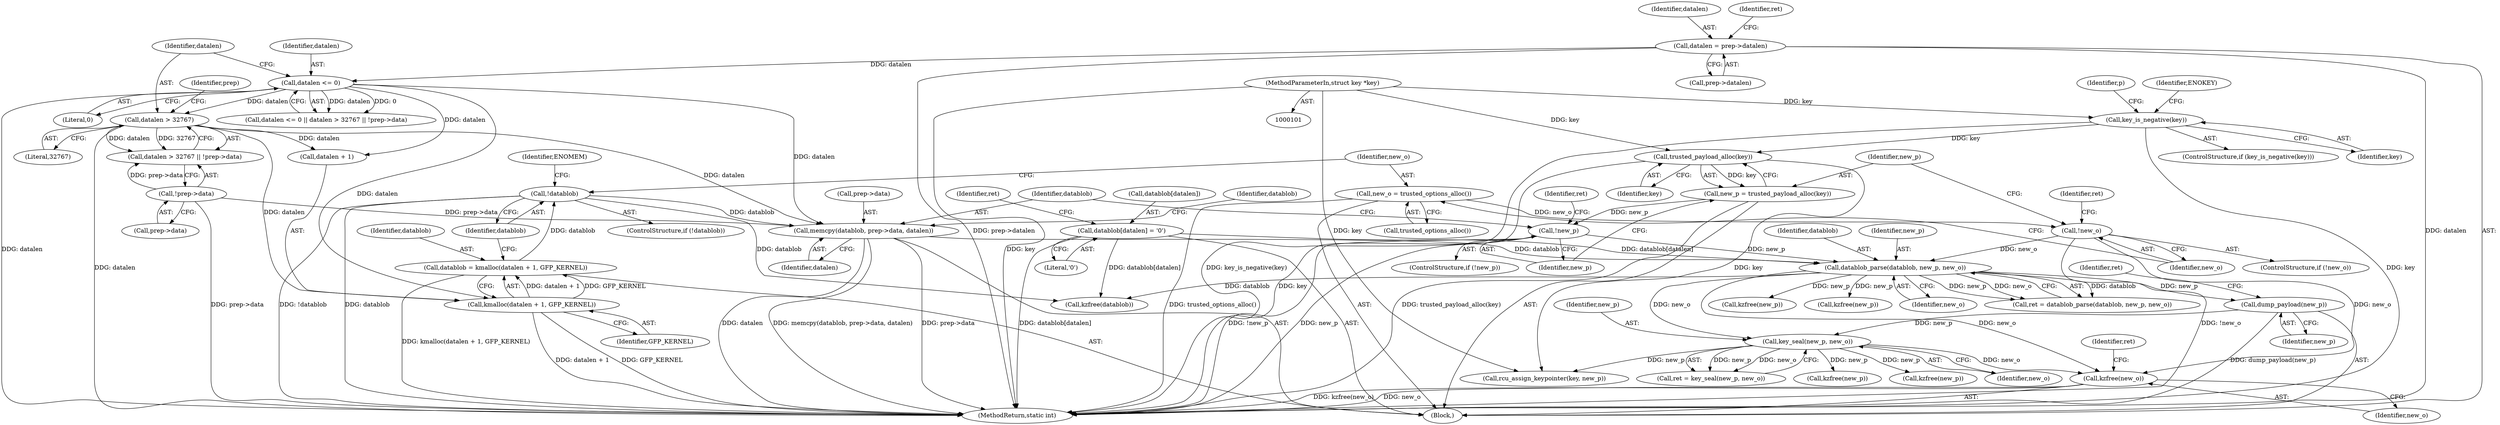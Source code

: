digraph "0_linux_363b02dab09b3226f3bd1420dad9c72b79a42a76_16@API" {
"1000316" [label="(Call,kzfree(new_o))"];
"1000175" [label="(Call,!new_o)"];
"1000171" [label="(Call,new_o = trusted_options_alloc())"];
"1000209" [label="(Call,datablob_parse(datablob, new_p, new_o))"];
"1000202" [label="(Call,datablob[datalen] = '\0')"];
"1000196" [label="(Call,memcpy(datablob, prep->data, datalen))"];
"1000166" [label="(Call,!datablob)"];
"1000158" [label="(Call,datablob = kmalloc(datalen + 1, GFP_KERNEL))"];
"1000160" [label="(Call,kmalloc(datalen + 1, GFP_KERNEL))"];
"1000148" [label="(Call,datalen > 32767)"];
"1000144" [label="(Call,datalen <= 0)"];
"1000109" [label="(Call,datalen = prep->datalen)"];
"1000151" [label="(Call,!prep->data)"];
"1000188" [label="(Call,!new_p)"];
"1000183" [label="(Call,new_p = trusted_payload_alloc(key))"];
"1000185" [label="(Call,trusted_payload_alloc(key))"];
"1000120" [label="(Call,key_is_negative(key))"];
"1000102" [label="(MethodParameterIn,struct key *key)"];
"1000268" [label="(Call,key_seal(new_p, new_o))"];
"1000264" [label="(Call,dump_payload(new_p))"];
"1000121" [label="(Identifier,key)"];
"1000160" [label="(Call,kmalloc(datalen + 1, GFP_KERNEL))"];
"1000301" [label="(Call,kzfree(new_p))"];
"1000206" [label="(Literal,'\0')"];
"1000208" [label="(Identifier,ret)"];
"1000104" [label="(Block,)"];
"1000204" [label="(Identifier,datablob)"];
"1000153" [label="(Identifier,prep)"];
"1000110" [label="(Identifier,datalen)"];
"1000185" [label="(Call,trusted_payload_alloc(key))"];
"1000126" [label="(Identifier,p)"];
"1000151" [label="(Call,!prep->data)"];
"1000211" [label="(Identifier,new_p)"];
"1000187" [label="(ControlStructure,if (!new_p))"];
"1000179" [label="(Identifier,ret)"];
"1000124" [label="(Identifier,ENOKEY)"];
"1000148" [label="(Call,datalen > 32767)"];
"1000147" [label="(Call,datalen > 32767 || !prep->data)"];
"1000172" [label="(Identifier,new_o)"];
"1000158" [label="(Call,datablob = kmalloc(datalen + 1, GFP_KERNEL))"];
"1000183" [label="(Call,new_p = trusted_payload_alloc(key))"];
"1000317" [label="(Identifier,new_o)"];
"1000319" [label="(Identifier,ret)"];
"1000222" [label="(Call,kzfree(new_p))"];
"1000145" [label="(Identifier,datalen)"];
"1000201" [label="(Identifier,datalen)"];
"1000270" [label="(Identifier,new_o)"];
"1000268" [label="(Call,key_seal(new_p, new_o))"];
"1000164" [label="(Identifier,GFP_KERNEL)"];
"1000146" [label="(Literal,0)"];
"1000265" [label="(Identifier,new_p)"];
"1000196" [label="(Call,memcpy(datablob, prep->data, datalen))"];
"1000171" [label="(Call,new_o = trusted_options_alloc())"];
"1000202" [label="(Call,datablob[datalen] = '\0')"];
"1000314" [label="(Call,kzfree(datablob))"];
"1000235" [label="(Call,kzfree(new_p))"];
"1000266" [label="(Call,ret = key_seal(new_p, new_o))"];
"1000175" [label="(Call,!new_o)"];
"1000198" [label="(Call,prep->data)"];
"1000176" [label="(Identifier,new_o)"];
"1000161" [label="(Call,datalen + 1)"];
"1000304" [label="(Call,rcu_assign_keypointer(key, new_p))"];
"1000150" [label="(Literal,32767)"];
"1000209" [label="(Call,datablob_parse(datablob, new_p, new_o))"];
"1000111" [label="(Call,prep->datalen)"];
"1000102" [label="(MethodParameterIn,struct key *key)"];
"1000174" [label="(ControlStructure,if (!new_o))"];
"1000212" [label="(Identifier,new_o)"];
"1000269" [label="(Identifier,new_p)"];
"1000188" [label="(Call,!new_p)"];
"1000197" [label="(Identifier,datablob)"];
"1000210" [label="(Identifier,datablob)"];
"1000144" [label="(Call,datalen <= 0)"];
"1000149" [label="(Identifier,datalen)"];
"1000184" [label="(Identifier,new_p)"];
"1000264" [label="(Call,dump_payload(new_p))"];
"1000159" [label="(Identifier,datablob)"];
"1000117" [label="(Identifier,ret)"];
"1000120" [label="(Call,key_is_negative(key))"];
"1000119" [label="(ControlStructure,if (key_is_negative(key)))"];
"1000267" [label="(Identifier,ret)"];
"1000109" [label="(Call,datalen = prep->datalen)"];
"1000320" [label="(MethodReturn,static int)"];
"1000203" [label="(Call,datablob[datalen])"];
"1000166" [label="(Call,!datablob)"];
"1000152" [label="(Call,prep->data)"];
"1000316" [label="(Call,kzfree(new_o))"];
"1000165" [label="(ControlStructure,if (!datablob))"];
"1000143" [label="(Call,datalen <= 0 || datalen > 32767 || !prep->data)"];
"1000189" [label="(Identifier,new_p)"];
"1000173" [label="(Call,trusted_options_alloc())"];
"1000170" [label="(Identifier,ENOMEM)"];
"1000186" [label="(Identifier,key)"];
"1000167" [label="(Identifier,datablob)"];
"1000192" [label="(Identifier,ret)"];
"1000207" [label="(Call,ret = datablob_parse(datablob, new_p, new_o))"];
"1000279" [label="(Call,kzfree(new_p))"];
"1000316" -> "1000104"  [label="AST: "];
"1000316" -> "1000317"  [label="CFG: "];
"1000317" -> "1000316"  [label="AST: "];
"1000319" -> "1000316"  [label="CFG: "];
"1000316" -> "1000320"  [label="DDG: kzfree(new_o)"];
"1000316" -> "1000320"  [label="DDG: new_o"];
"1000175" -> "1000316"  [label="DDG: new_o"];
"1000209" -> "1000316"  [label="DDG: new_o"];
"1000268" -> "1000316"  [label="DDG: new_o"];
"1000175" -> "1000174"  [label="AST: "];
"1000175" -> "1000176"  [label="CFG: "];
"1000176" -> "1000175"  [label="AST: "];
"1000179" -> "1000175"  [label="CFG: "];
"1000184" -> "1000175"  [label="CFG: "];
"1000175" -> "1000320"  [label="DDG: !new_o"];
"1000171" -> "1000175"  [label="DDG: new_o"];
"1000175" -> "1000209"  [label="DDG: new_o"];
"1000171" -> "1000104"  [label="AST: "];
"1000171" -> "1000173"  [label="CFG: "];
"1000172" -> "1000171"  [label="AST: "];
"1000173" -> "1000171"  [label="AST: "];
"1000176" -> "1000171"  [label="CFG: "];
"1000171" -> "1000320"  [label="DDG: trusted_options_alloc()"];
"1000209" -> "1000207"  [label="AST: "];
"1000209" -> "1000212"  [label="CFG: "];
"1000210" -> "1000209"  [label="AST: "];
"1000211" -> "1000209"  [label="AST: "];
"1000212" -> "1000209"  [label="AST: "];
"1000207" -> "1000209"  [label="CFG: "];
"1000209" -> "1000207"  [label="DDG: datablob"];
"1000209" -> "1000207"  [label="DDG: new_p"];
"1000209" -> "1000207"  [label="DDG: new_o"];
"1000202" -> "1000209"  [label="DDG: datablob[datalen]"];
"1000196" -> "1000209"  [label="DDG: datablob"];
"1000188" -> "1000209"  [label="DDG: new_p"];
"1000209" -> "1000222"  [label="DDG: new_p"];
"1000209" -> "1000235"  [label="DDG: new_p"];
"1000209" -> "1000264"  [label="DDG: new_p"];
"1000209" -> "1000268"  [label="DDG: new_o"];
"1000209" -> "1000314"  [label="DDG: datablob"];
"1000202" -> "1000104"  [label="AST: "];
"1000202" -> "1000206"  [label="CFG: "];
"1000203" -> "1000202"  [label="AST: "];
"1000206" -> "1000202"  [label="AST: "];
"1000208" -> "1000202"  [label="CFG: "];
"1000202" -> "1000320"  [label="DDG: datablob[datalen]"];
"1000202" -> "1000314"  [label="DDG: datablob[datalen]"];
"1000196" -> "1000104"  [label="AST: "];
"1000196" -> "1000201"  [label="CFG: "];
"1000197" -> "1000196"  [label="AST: "];
"1000198" -> "1000196"  [label="AST: "];
"1000201" -> "1000196"  [label="AST: "];
"1000204" -> "1000196"  [label="CFG: "];
"1000196" -> "1000320"  [label="DDG: datalen"];
"1000196" -> "1000320"  [label="DDG: memcpy(datablob, prep->data, datalen)"];
"1000196" -> "1000320"  [label="DDG: prep->data"];
"1000166" -> "1000196"  [label="DDG: datablob"];
"1000151" -> "1000196"  [label="DDG: prep->data"];
"1000148" -> "1000196"  [label="DDG: datalen"];
"1000144" -> "1000196"  [label="DDG: datalen"];
"1000166" -> "1000165"  [label="AST: "];
"1000166" -> "1000167"  [label="CFG: "];
"1000167" -> "1000166"  [label="AST: "];
"1000170" -> "1000166"  [label="CFG: "];
"1000172" -> "1000166"  [label="CFG: "];
"1000166" -> "1000320"  [label="DDG: !datablob"];
"1000166" -> "1000320"  [label="DDG: datablob"];
"1000158" -> "1000166"  [label="DDG: datablob"];
"1000166" -> "1000314"  [label="DDG: datablob"];
"1000158" -> "1000104"  [label="AST: "];
"1000158" -> "1000160"  [label="CFG: "];
"1000159" -> "1000158"  [label="AST: "];
"1000160" -> "1000158"  [label="AST: "];
"1000167" -> "1000158"  [label="CFG: "];
"1000158" -> "1000320"  [label="DDG: kmalloc(datalen + 1, GFP_KERNEL)"];
"1000160" -> "1000158"  [label="DDG: datalen + 1"];
"1000160" -> "1000158"  [label="DDG: GFP_KERNEL"];
"1000160" -> "1000164"  [label="CFG: "];
"1000161" -> "1000160"  [label="AST: "];
"1000164" -> "1000160"  [label="AST: "];
"1000160" -> "1000320"  [label="DDG: GFP_KERNEL"];
"1000160" -> "1000320"  [label="DDG: datalen + 1"];
"1000148" -> "1000160"  [label="DDG: datalen"];
"1000144" -> "1000160"  [label="DDG: datalen"];
"1000148" -> "1000147"  [label="AST: "];
"1000148" -> "1000150"  [label="CFG: "];
"1000149" -> "1000148"  [label="AST: "];
"1000150" -> "1000148"  [label="AST: "];
"1000153" -> "1000148"  [label="CFG: "];
"1000147" -> "1000148"  [label="CFG: "];
"1000148" -> "1000320"  [label="DDG: datalen"];
"1000148" -> "1000147"  [label="DDG: datalen"];
"1000148" -> "1000147"  [label="DDG: 32767"];
"1000144" -> "1000148"  [label="DDG: datalen"];
"1000148" -> "1000161"  [label="DDG: datalen"];
"1000144" -> "1000143"  [label="AST: "];
"1000144" -> "1000146"  [label="CFG: "];
"1000145" -> "1000144"  [label="AST: "];
"1000146" -> "1000144"  [label="AST: "];
"1000149" -> "1000144"  [label="CFG: "];
"1000143" -> "1000144"  [label="CFG: "];
"1000144" -> "1000320"  [label="DDG: datalen"];
"1000144" -> "1000143"  [label="DDG: datalen"];
"1000144" -> "1000143"  [label="DDG: 0"];
"1000109" -> "1000144"  [label="DDG: datalen"];
"1000144" -> "1000161"  [label="DDG: datalen"];
"1000109" -> "1000104"  [label="AST: "];
"1000109" -> "1000111"  [label="CFG: "];
"1000110" -> "1000109"  [label="AST: "];
"1000111" -> "1000109"  [label="AST: "];
"1000117" -> "1000109"  [label="CFG: "];
"1000109" -> "1000320"  [label="DDG: datalen"];
"1000109" -> "1000320"  [label="DDG: prep->datalen"];
"1000151" -> "1000147"  [label="AST: "];
"1000151" -> "1000152"  [label="CFG: "];
"1000152" -> "1000151"  [label="AST: "];
"1000147" -> "1000151"  [label="CFG: "];
"1000151" -> "1000320"  [label="DDG: prep->data"];
"1000151" -> "1000147"  [label="DDG: prep->data"];
"1000188" -> "1000187"  [label="AST: "];
"1000188" -> "1000189"  [label="CFG: "];
"1000189" -> "1000188"  [label="AST: "];
"1000192" -> "1000188"  [label="CFG: "];
"1000197" -> "1000188"  [label="CFG: "];
"1000188" -> "1000320"  [label="DDG: !new_p"];
"1000188" -> "1000320"  [label="DDG: new_p"];
"1000183" -> "1000188"  [label="DDG: new_p"];
"1000183" -> "1000104"  [label="AST: "];
"1000183" -> "1000185"  [label="CFG: "];
"1000184" -> "1000183"  [label="AST: "];
"1000185" -> "1000183"  [label="AST: "];
"1000189" -> "1000183"  [label="CFG: "];
"1000183" -> "1000320"  [label="DDG: trusted_payload_alloc(key)"];
"1000185" -> "1000183"  [label="DDG: key"];
"1000185" -> "1000186"  [label="CFG: "];
"1000186" -> "1000185"  [label="AST: "];
"1000185" -> "1000320"  [label="DDG: key"];
"1000120" -> "1000185"  [label="DDG: key"];
"1000102" -> "1000185"  [label="DDG: key"];
"1000185" -> "1000304"  [label="DDG: key"];
"1000120" -> "1000119"  [label="AST: "];
"1000120" -> "1000121"  [label="CFG: "];
"1000121" -> "1000120"  [label="AST: "];
"1000124" -> "1000120"  [label="CFG: "];
"1000126" -> "1000120"  [label="CFG: "];
"1000120" -> "1000320"  [label="DDG: key"];
"1000120" -> "1000320"  [label="DDG: key_is_negative(key)"];
"1000102" -> "1000120"  [label="DDG: key"];
"1000102" -> "1000101"  [label="AST: "];
"1000102" -> "1000320"  [label="DDG: key"];
"1000102" -> "1000304"  [label="DDG: key"];
"1000268" -> "1000266"  [label="AST: "];
"1000268" -> "1000270"  [label="CFG: "];
"1000269" -> "1000268"  [label="AST: "];
"1000270" -> "1000268"  [label="AST: "];
"1000266" -> "1000268"  [label="CFG: "];
"1000268" -> "1000266"  [label="DDG: new_p"];
"1000268" -> "1000266"  [label="DDG: new_o"];
"1000264" -> "1000268"  [label="DDG: new_p"];
"1000268" -> "1000279"  [label="DDG: new_p"];
"1000268" -> "1000301"  [label="DDG: new_p"];
"1000268" -> "1000304"  [label="DDG: new_p"];
"1000264" -> "1000104"  [label="AST: "];
"1000264" -> "1000265"  [label="CFG: "];
"1000265" -> "1000264"  [label="AST: "];
"1000267" -> "1000264"  [label="CFG: "];
"1000264" -> "1000320"  [label="DDG: dump_payload(new_p)"];
}
